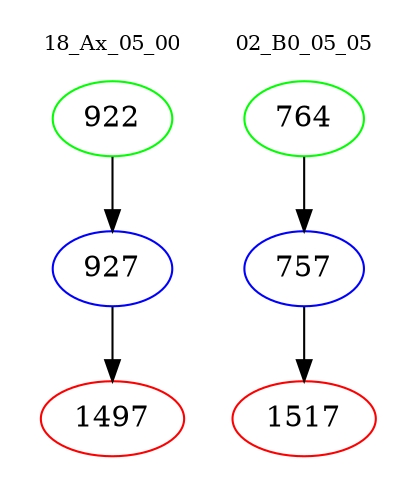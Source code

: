 digraph{
subgraph cluster_0 {
color = white
label = "18_Ax_05_00";
fontsize=10;
T0_922 [label="922", color="green"]
T0_922 -> T0_927 [color="black"]
T0_927 [label="927", color="blue"]
T0_927 -> T0_1497 [color="black"]
T0_1497 [label="1497", color="red"]
}
subgraph cluster_1 {
color = white
label = "02_B0_05_05";
fontsize=10;
T1_764 [label="764", color="green"]
T1_764 -> T1_757 [color="black"]
T1_757 [label="757", color="blue"]
T1_757 -> T1_1517 [color="black"]
T1_1517 [label="1517", color="red"]
}
}
